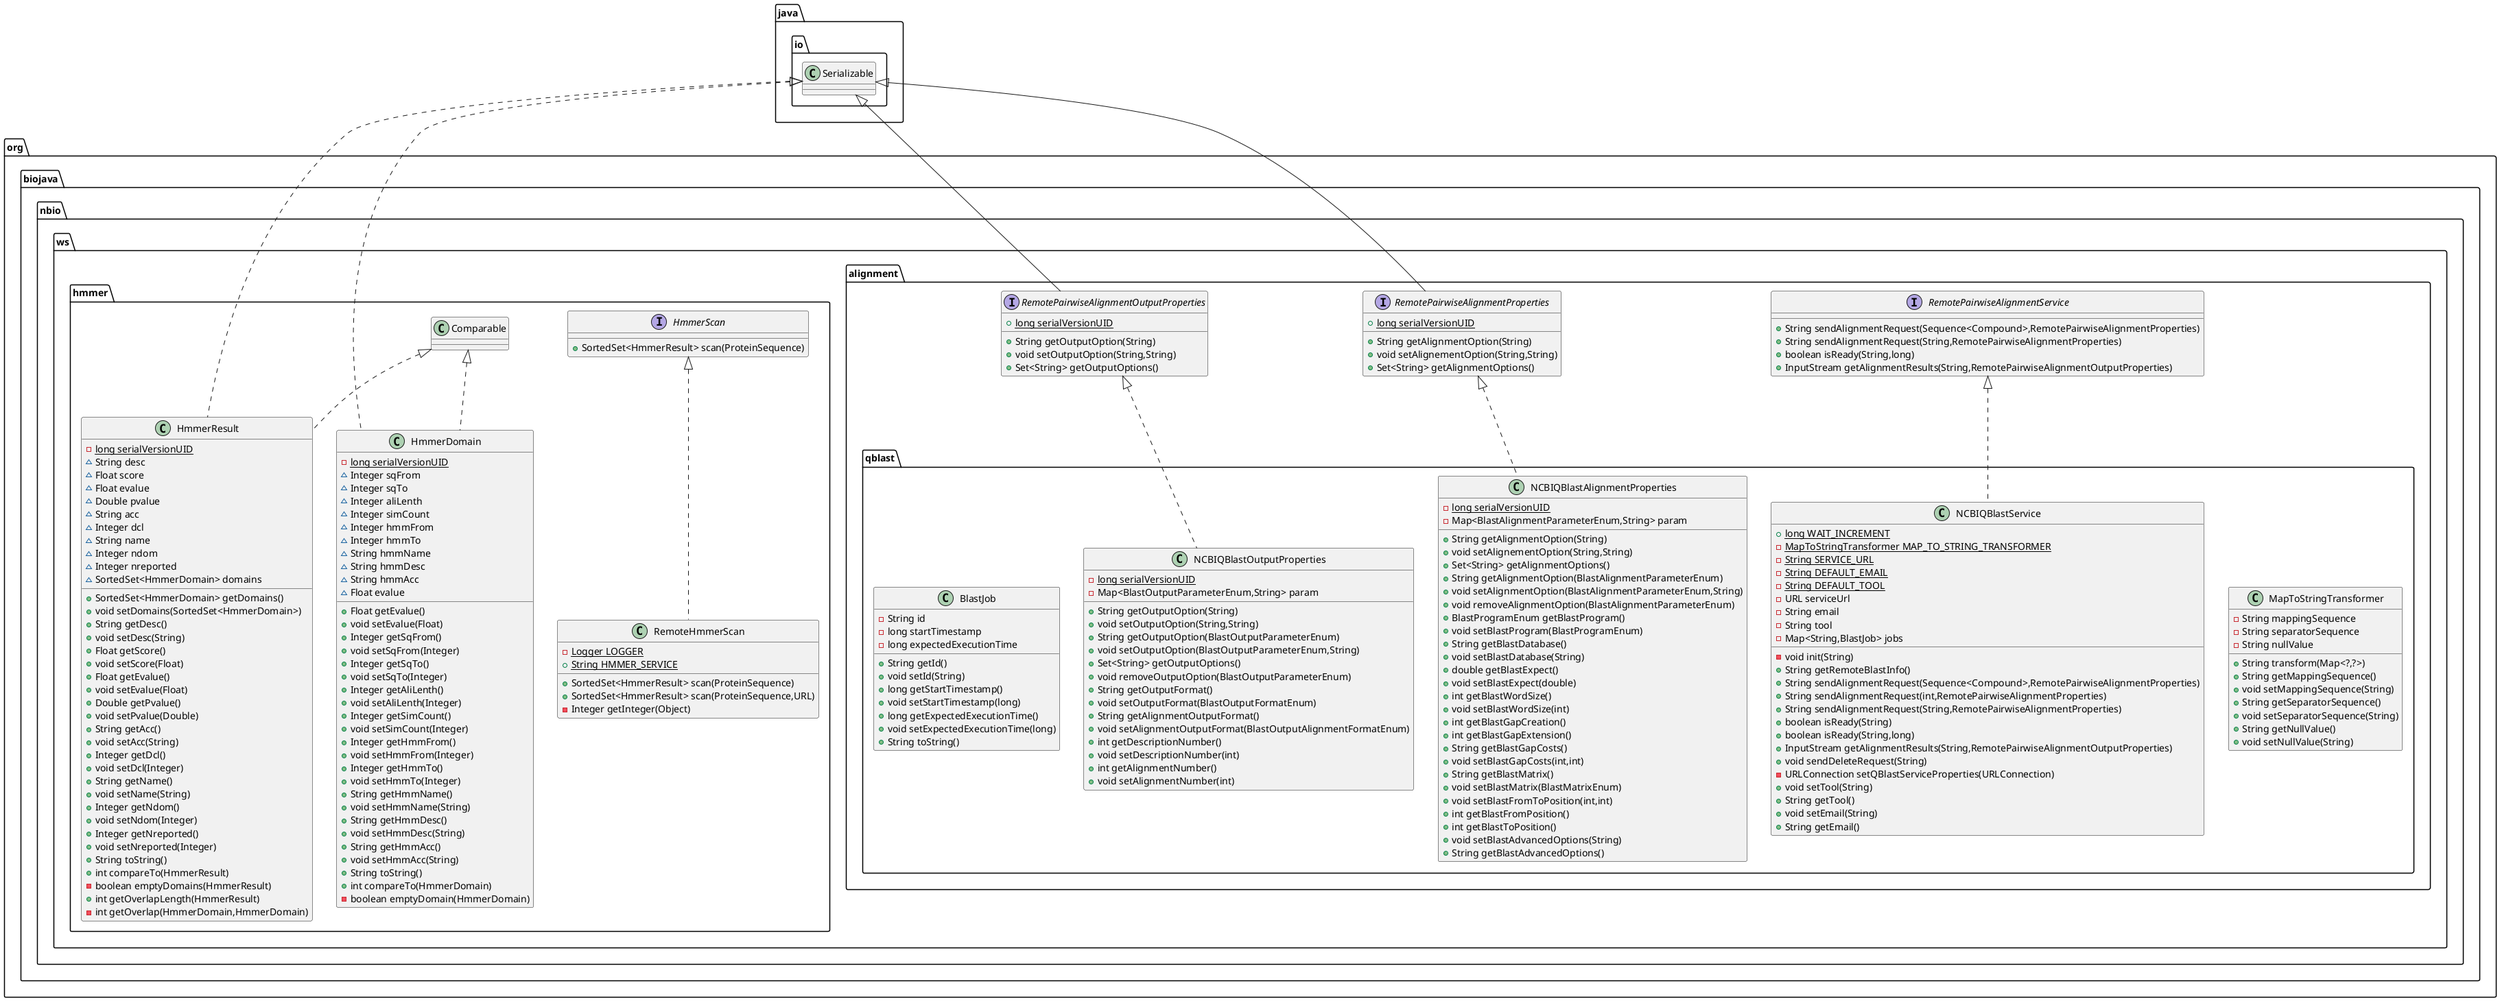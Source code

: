 @startuml
class org.biojava.nbio.ws.hmmer.RemoteHmmerScan {
- {static} Logger LOGGER
+ {static} String HMMER_SERVICE
+ SortedSet<HmmerResult> scan(ProteinSequence)
+ SortedSet<HmmerResult> scan(ProteinSequence,URL)
- Integer getInteger(Object)
}
class org.biojava.nbio.ws.alignment.qblast.MapToStringTransformer {
- String mappingSequence
- String separatorSequence
- String nullValue
+ String transform(Map<?,?>)
+ String getMappingSequence()
+ void setMappingSequence(String)
+ String getSeparatorSequence()
+ void setSeparatorSequence(String)
+ String getNullValue()
+ void setNullValue(String)
}
interface org.biojava.nbio.ws.alignment.RemotePairwiseAlignmentService {
+ String sendAlignmentRequest(Sequence<Compound>,RemotePairwiseAlignmentProperties)
+ String sendAlignmentRequest(String,RemotePairwiseAlignmentProperties)
+ boolean isReady(String,long)
+ InputStream getAlignmentResults(String,RemotePairwiseAlignmentOutputProperties)
}
interface org.biojava.nbio.ws.alignment.RemotePairwiseAlignmentProperties {
+ {static} long serialVersionUID
+ String getAlignmentOption(String)
+ void setAlignementOption(String,String)
+ Set<String> getAlignmentOptions()
}
class org.biojava.nbio.ws.hmmer.HmmerResult {
- {static} long serialVersionUID
~ String desc
~ Float score
~ Float evalue
~ Double pvalue
~ String acc
~ Integer dcl
~ String name
~ Integer ndom
~ Integer nreported
~ SortedSet<HmmerDomain> domains
+ SortedSet<HmmerDomain> getDomains()
+ void setDomains(SortedSet<HmmerDomain>)
+ String getDesc()
+ void setDesc(String)
+ Float getScore()
+ void setScore(Float)
+ Float getEvalue()
+ void setEvalue(Float)
+ Double getPvalue()
+ void setPvalue(Double)
+ String getAcc()
+ void setAcc(String)
+ Integer getDcl()
+ void setDcl(Integer)
+ String getName()
+ void setName(String)
+ Integer getNdom()
+ void setNdom(Integer)
+ Integer getNreported()
+ void setNreported(Integer)
+ String toString()
+ int compareTo(HmmerResult)
- boolean emptyDomains(HmmerResult)
+ int getOverlapLength(HmmerResult)
- int getOverlap(HmmerDomain,HmmerDomain)
}
class org.biojava.nbio.ws.alignment.qblast.NCBIQBlastService {
+ {static} long WAIT_INCREMENT
- {static} MapToStringTransformer MAP_TO_STRING_TRANSFORMER
- {static} String SERVICE_URL
- {static} String DEFAULT_EMAIL
- {static} String DEFAULT_TOOL
- URL serviceUrl
- String email
- String tool
- Map<String,BlastJob> jobs
- void init(String)
+ String getRemoteBlastInfo()
+ String sendAlignmentRequest(Sequence<Compound>,RemotePairwiseAlignmentProperties)
+ String sendAlignmentRequest(int,RemotePairwiseAlignmentProperties)
+ String sendAlignmentRequest(String,RemotePairwiseAlignmentProperties)
+ boolean isReady(String)
+ boolean isReady(String,long)
+ InputStream getAlignmentResults(String,RemotePairwiseAlignmentOutputProperties)
+ void sendDeleteRequest(String)
- URLConnection setQBlastServiceProperties(URLConnection)
+ void setTool(String)
+ String getTool()
+ void setEmail(String)
+ String getEmail()
}
class org.biojava.nbio.ws.alignment.qblast.NCBIQBlastOutputProperties {
- {static} long serialVersionUID
- Map<BlastOutputParameterEnum,String> param
+ String getOutputOption(String)
+ void setOutputOption(String,String)
+ String getOutputOption(BlastOutputParameterEnum)
+ void setOutputOption(BlastOutputParameterEnum,String)
+ Set<String> getOutputOptions()
+ void removeOutputOption(BlastOutputParameterEnum)
+ String getOutputFormat()
+ void setOutputFormat(BlastOutputFormatEnum)
+ String getAlignmentOutputFormat()
+ void setAlignmentOutputFormat(BlastOutputAlignmentFormatEnum)
+ int getDescriptionNumber()
+ void setDescriptionNumber(int)
+ int getAlignmentNumber()
+ void setAlignmentNumber(int)
}
interface org.biojava.nbio.ws.hmmer.HmmerScan {
+ SortedSet<HmmerResult> scan(ProteinSequence)
}
class org.biojava.nbio.ws.alignment.qblast.NCBIQBlastAlignmentProperties {
- {static} long serialVersionUID
- Map<BlastAlignmentParameterEnum,String> param
+ String getAlignmentOption(String)
+ void setAlignementOption(String,String)
+ Set<String> getAlignmentOptions()
+ String getAlignmentOption(BlastAlignmentParameterEnum)
+ void setAlignmentOption(BlastAlignmentParameterEnum,String)
+ void removeAlignmentOption(BlastAlignmentParameterEnum)
+ BlastProgramEnum getBlastProgram()
+ void setBlastProgram(BlastProgramEnum)
+ String getBlastDatabase()
+ void setBlastDatabase(String)
+ double getBlastExpect()
+ void setBlastExpect(double)
+ int getBlastWordSize()
+ void setBlastWordSize(int)
+ int getBlastGapCreation()
+ int getBlastGapExtension()
+ String getBlastGapCosts()
+ void setBlastGapCosts(int,int)
+ String getBlastMatrix()
+ void setBlastMatrix(BlastMatrixEnum)
+ void setBlastFromToPosition(int,int)
+ int getBlastFromPosition()
+ int getBlastToPosition()
+ void setBlastAdvancedOptions(String)
+ String getBlastAdvancedOptions()
}
class org.biojava.nbio.ws.hmmer.HmmerDomain {
- {static} long serialVersionUID
~ Integer sqFrom
~ Integer sqTo
~ Integer aliLenth
~ Integer simCount
~ Integer hmmFrom
~ Integer hmmTo
~ String hmmName
~ String hmmDesc
~ String hmmAcc
~ Float evalue
+ Float getEvalue()
+ void setEvalue(Float)
+ Integer getSqFrom()
+ void setSqFrom(Integer)
+ Integer getSqTo()
+ void setSqTo(Integer)
+ Integer getAliLenth()
+ void setAliLenth(Integer)
+ Integer getSimCount()
+ void setSimCount(Integer)
+ Integer getHmmFrom()
+ void setHmmFrom(Integer)
+ Integer getHmmTo()
+ void setHmmTo(Integer)
+ String getHmmName()
+ void setHmmName(String)
+ String getHmmDesc()
+ void setHmmDesc(String)
+ String getHmmAcc()
+ void setHmmAcc(String)
+ String toString()
+ int compareTo(HmmerDomain)
- boolean emptyDomain(HmmerDomain)
}
class org.biojava.nbio.ws.alignment.qblast.BlastJob {
- String id
- long startTimestamp
- long expectedExecutionTime
+ String getId()
+ void setId(String)
+ long getStartTimestamp()
+ void setStartTimestamp(long)
+ long getExpectedExecutionTime()
+ void setExpectedExecutionTime(long)
+ String toString()
}
interface org.biojava.nbio.ws.alignment.RemotePairwiseAlignmentOutputProperties {
+ {static} long serialVersionUID
+ String getOutputOption(String)
+ void setOutputOption(String,String)
+ Set<String> getOutputOptions()
}


org.biojava.nbio.ws.hmmer.HmmerScan <|.. org.biojava.nbio.ws.hmmer.RemoteHmmerScan
java.io.Serializable <|-- org.biojava.nbio.ws.alignment.RemotePairwiseAlignmentProperties
org.biojava.nbio.ws.hmmer.Comparable <|.. org.biojava.nbio.ws.hmmer.HmmerResult
java.io.Serializable <|.. org.biojava.nbio.ws.hmmer.HmmerResult
org.biojava.nbio.ws.alignment.RemotePairwiseAlignmentService <|.. org.biojava.nbio.ws.alignment.qblast.NCBIQBlastService
org.biojava.nbio.ws.alignment.RemotePairwiseAlignmentOutputProperties <|.. org.biojava.nbio.ws.alignment.qblast.NCBIQBlastOutputProperties
org.biojava.nbio.ws.alignment.RemotePairwiseAlignmentProperties <|.. org.biojava.nbio.ws.alignment.qblast.NCBIQBlastAlignmentProperties
org.biojava.nbio.ws.hmmer.Comparable <|.. org.biojava.nbio.ws.hmmer.HmmerDomain
java.io.Serializable <|.. org.biojava.nbio.ws.hmmer.HmmerDomain
java.io.Serializable <|-- org.biojava.nbio.ws.alignment.RemotePairwiseAlignmentOutputProperties
@enduml